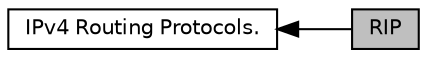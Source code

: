 digraph "RIP"
{
  edge [fontname="Helvetica",fontsize="10",labelfontname="Helvetica",labelfontsize="10"];
  node [fontname="Helvetica",fontsize="10",shape=record];
  rankdir=LR;
  Node1 [label="IPv4 Routing Protocols.",height=0.2,width=0.4,color="black", fillcolor="white", style="filled",URL="$d0/d2d/group__ipv4Routing.html"];
  Node0 [label="RIP",height=0.2,width=0.4,color="black", fillcolor="grey75", style="filled", fontcolor="black"];
  Node1->Node0 [shape=plaintext, dir="back", style="solid"];
}
